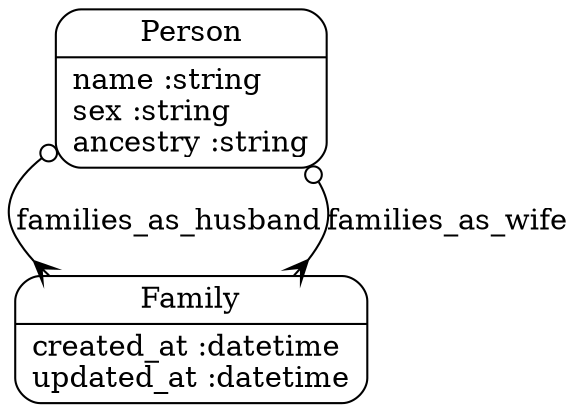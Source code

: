 digraph models_diagram {
	graph[overlap=false, splines=true]
	"Family" [shape=Mrecord, label="{Family|created_at :datetime\lupdated_at :datetime\l}"]
	"Person" [shape=Mrecord, label="{Person|name :string\lsex :string\lancestry :string\l}"]
	"Person" -> "Family" [label="families_as_husband", arrowtail=odot, arrowhead=crow, dir=both]
	"Person" -> "Family" [label="families_as_wife", arrowtail=odot, arrowhead=crow, dir=both]
}
